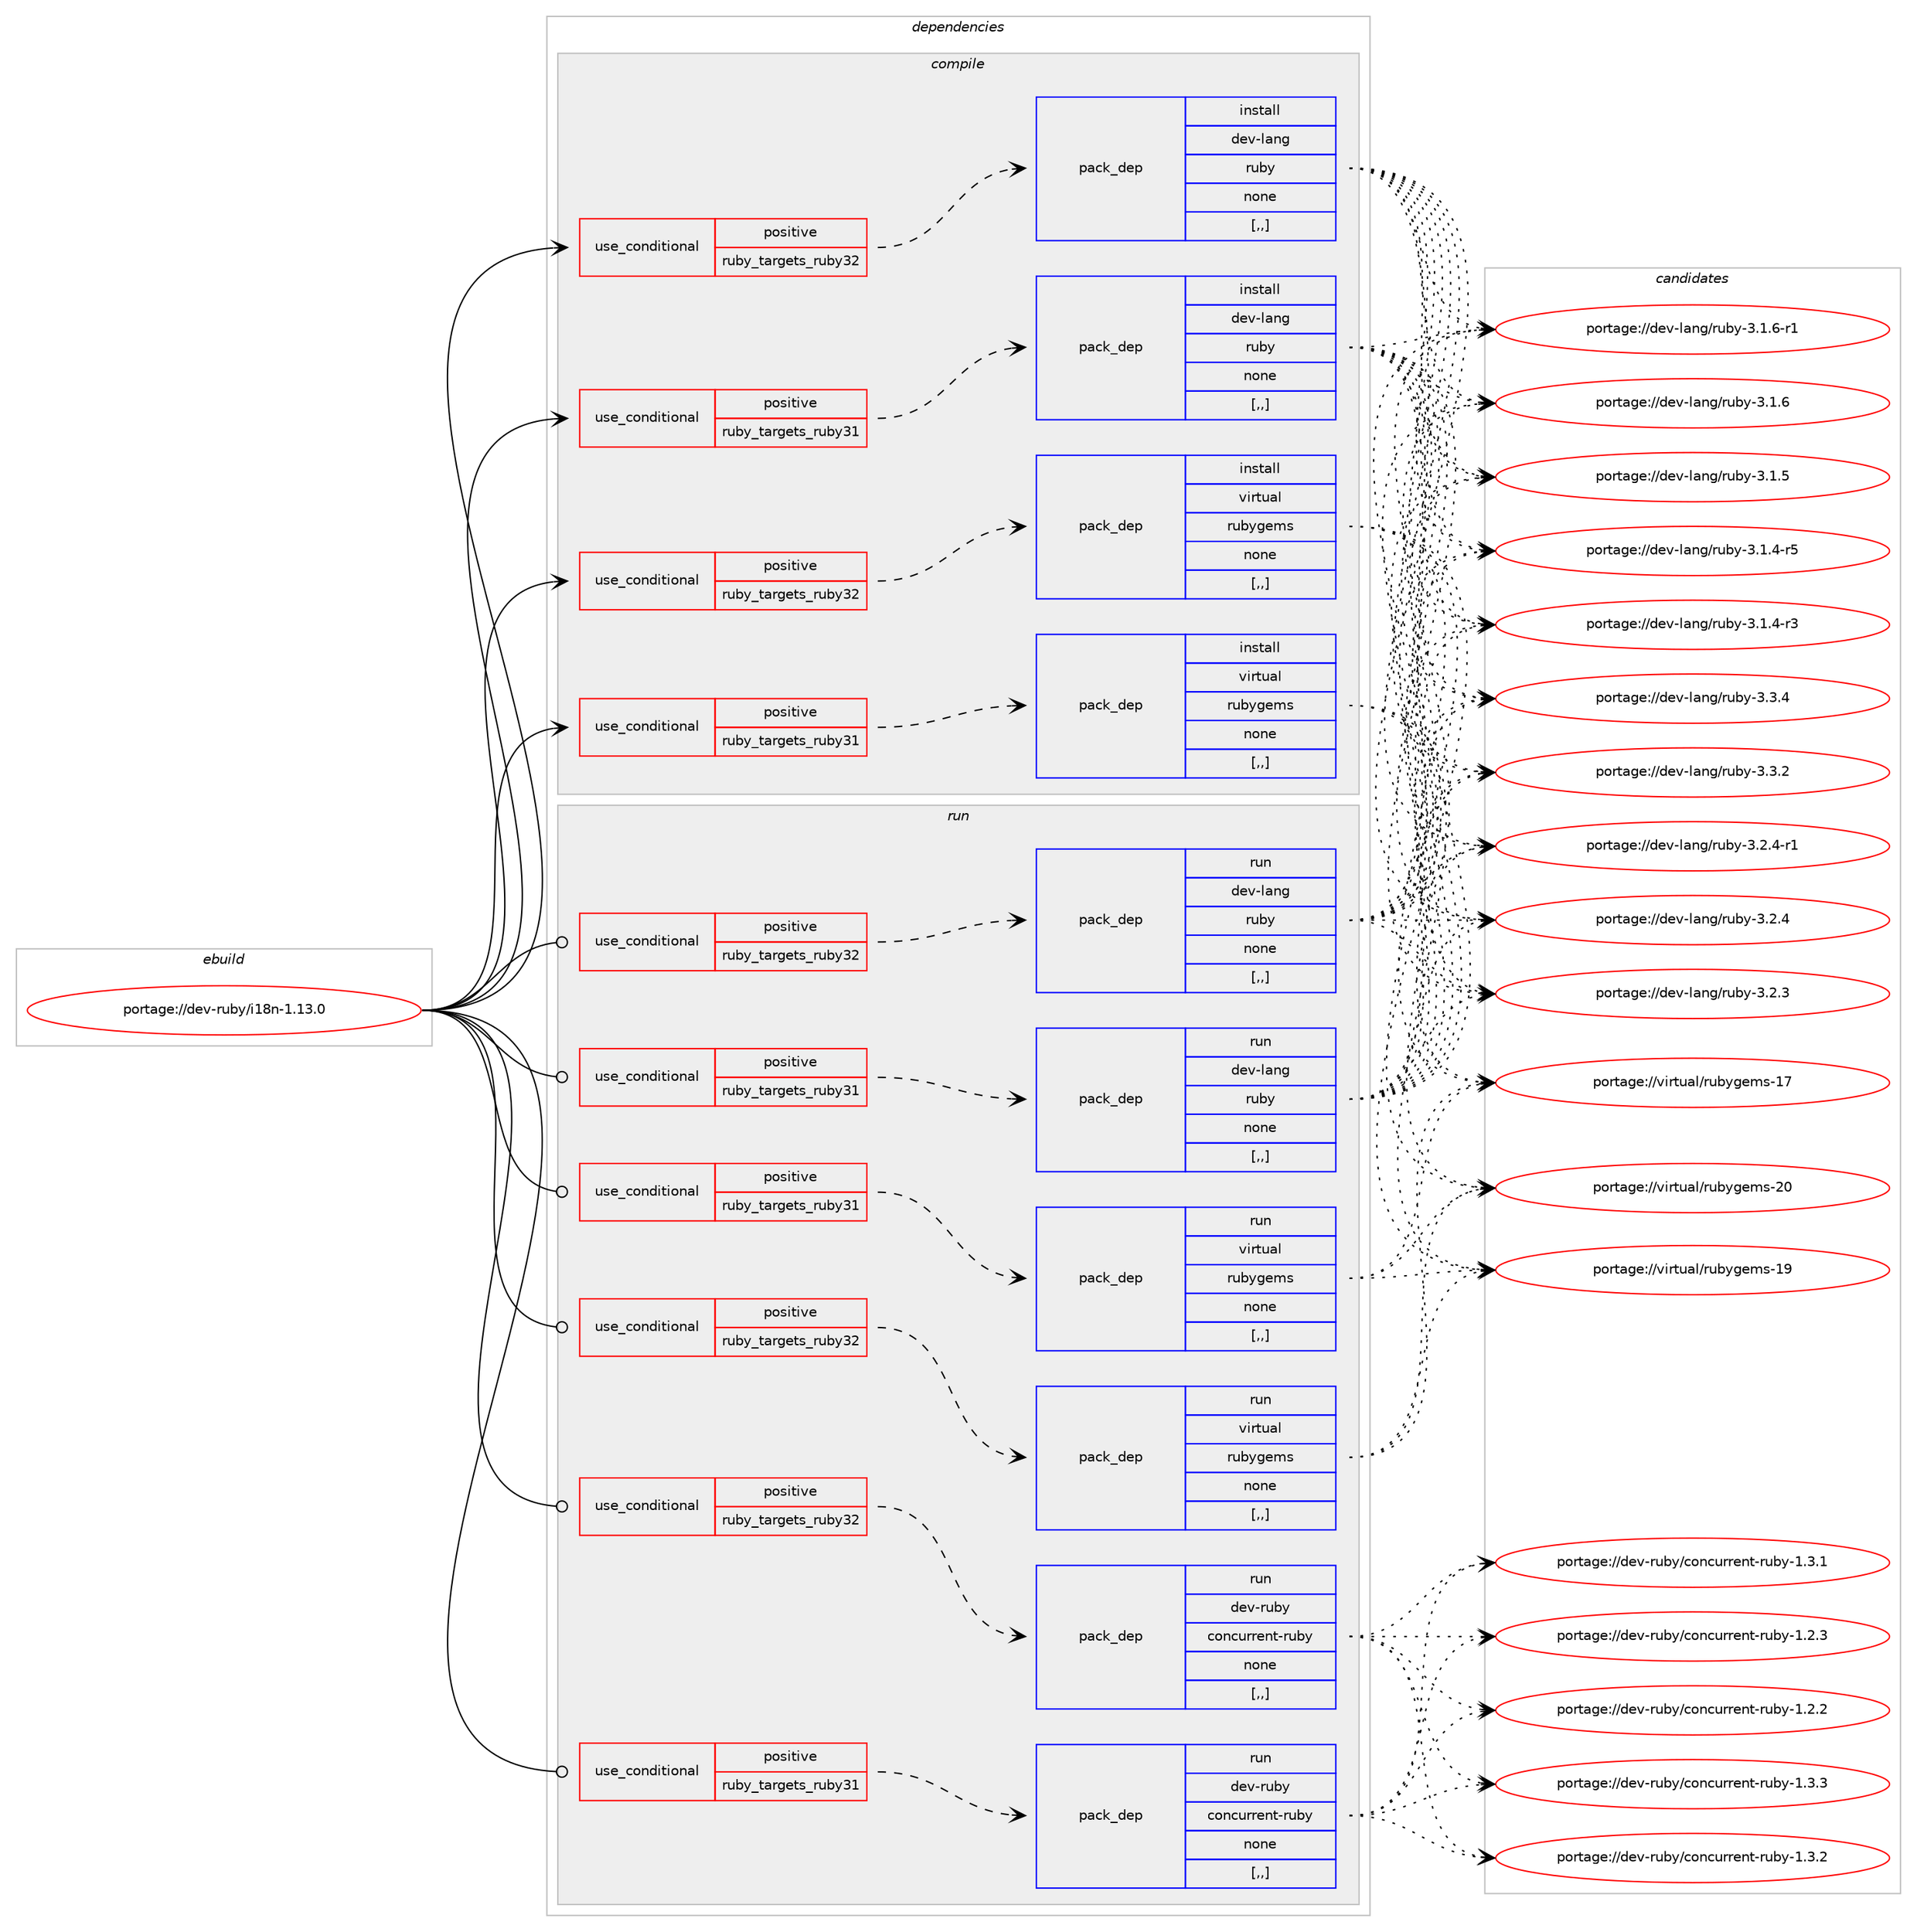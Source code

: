 digraph prolog {

# *************
# Graph options
# *************

newrank=true;
concentrate=true;
compound=true;
graph [rankdir=LR,fontname=Helvetica,fontsize=10,ranksep=1.5];#, ranksep=2.5, nodesep=0.2];
edge  [arrowhead=vee];
node  [fontname=Helvetica,fontsize=10];

# **********
# The ebuild
# **********

subgraph cluster_leftcol {
color=gray;
label=<<i>ebuild</i>>;
id [label="portage://dev-ruby/i18n-1.13.0", color=red, width=4, href="../dev-ruby/i18n-1.13.0.svg"];
}

# ****************
# The dependencies
# ****************

subgraph cluster_midcol {
color=gray;
label=<<i>dependencies</i>>;
subgraph cluster_compile {
fillcolor="#eeeeee";
style=filled;
label=<<i>compile</i>>;
subgraph cond48984 {
dependency186333 [label=<<TABLE BORDER="0" CELLBORDER="1" CELLSPACING="0" CELLPADDING="4"><TR><TD ROWSPAN="3" CELLPADDING="10">use_conditional</TD></TR><TR><TD>positive</TD></TR><TR><TD>ruby_targets_ruby31</TD></TR></TABLE>>, shape=none, color=red];
subgraph pack136017 {
dependency186334 [label=<<TABLE BORDER="0" CELLBORDER="1" CELLSPACING="0" CELLPADDING="4" WIDTH="220"><TR><TD ROWSPAN="6" CELLPADDING="30">pack_dep</TD></TR><TR><TD WIDTH="110">install</TD></TR><TR><TD>dev-lang</TD></TR><TR><TD>ruby</TD></TR><TR><TD>none</TD></TR><TR><TD>[,,]</TD></TR></TABLE>>, shape=none, color=blue];
}
dependency186333:e -> dependency186334:w [weight=20,style="dashed",arrowhead="vee"];
}
id:e -> dependency186333:w [weight=20,style="solid",arrowhead="vee"];
subgraph cond48985 {
dependency186335 [label=<<TABLE BORDER="0" CELLBORDER="1" CELLSPACING="0" CELLPADDING="4"><TR><TD ROWSPAN="3" CELLPADDING="10">use_conditional</TD></TR><TR><TD>positive</TD></TR><TR><TD>ruby_targets_ruby31</TD></TR></TABLE>>, shape=none, color=red];
subgraph pack136018 {
dependency186336 [label=<<TABLE BORDER="0" CELLBORDER="1" CELLSPACING="0" CELLPADDING="4" WIDTH="220"><TR><TD ROWSPAN="6" CELLPADDING="30">pack_dep</TD></TR><TR><TD WIDTH="110">install</TD></TR><TR><TD>virtual</TD></TR><TR><TD>rubygems</TD></TR><TR><TD>none</TD></TR><TR><TD>[,,]</TD></TR></TABLE>>, shape=none, color=blue];
}
dependency186335:e -> dependency186336:w [weight=20,style="dashed",arrowhead="vee"];
}
id:e -> dependency186335:w [weight=20,style="solid",arrowhead="vee"];
subgraph cond48986 {
dependency186337 [label=<<TABLE BORDER="0" CELLBORDER="1" CELLSPACING="0" CELLPADDING="4"><TR><TD ROWSPAN="3" CELLPADDING="10">use_conditional</TD></TR><TR><TD>positive</TD></TR><TR><TD>ruby_targets_ruby32</TD></TR></TABLE>>, shape=none, color=red];
subgraph pack136019 {
dependency186338 [label=<<TABLE BORDER="0" CELLBORDER="1" CELLSPACING="0" CELLPADDING="4" WIDTH="220"><TR><TD ROWSPAN="6" CELLPADDING="30">pack_dep</TD></TR><TR><TD WIDTH="110">install</TD></TR><TR><TD>dev-lang</TD></TR><TR><TD>ruby</TD></TR><TR><TD>none</TD></TR><TR><TD>[,,]</TD></TR></TABLE>>, shape=none, color=blue];
}
dependency186337:e -> dependency186338:w [weight=20,style="dashed",arrowhead="vee"];
}
id:e -> dependency186337:w [weight=20,style="solid",arrowhead="vee"];
subgraph cond48987 {
dependency186339 [label=<<TABLE BORDER="0" CELLBORDER="1" CELLSPACING="0" CELLPADDING="4"><TR><TD ROWSPAN="3" CELLPADDING="10">use_conditional</TD></TR><TR><TD>positive</TD></TR><TR><TD>ruby_targets_ruby32</TD></TR></TABLE>>, shape=none, color=red];
subgraph pack136020 {
dependency186340 [label=<<TABLE BORDER="0" CELLBORDER="1" CELLSPACING="0" CELLPADDING="4" WIDTH="220"><TR><TD ROWSPAN="6" CELLPADDING="30">pack_dep</TD></TR><TR><TD WIDTH="110">install</TD></TR><TR><TD>virtual</TD></TR><TR><TD>rubygems</TD></TR><TR><TD>none</TD></TR><TR><TD>[,,]</TD></TR></TABLE>>, shape=none, color=blue];
}
dependency186339:e -> dependency186340:w [weight=20,style="dashed",arrowhead="vee"];
}
id:e -> dependency186339:w [weight=20,style="solid",arrowhead="vee"];
}
subgraph cluster_compileandrun {
fillcolor="#eeeeee";
style=filled;
label=<<i>compile and run</i>>;
}
subgraph cluster_run {
fillcolor="#eeeeee";
style=filled;
label=<<i>run</i>>;
subgraph cond48988 {
dependency186341 [label=<<TABLE BORDER="0" CELLBORDER="1" CELLSPACING="0" CELLPADDING="4"><TR><TD ROWSPAN="3" CELLPADDING="10">use_conditional</TD></TR><TR><TD>positive</TD></TR><TR><TD>ruby_targets_ruby31</TD></TR></TABLE>>, shape=none, color=red];
subgraph pack136021 {
dependency186342 [label=<<TABLE BORDER="0" CELLBORDER="1" CELLSPACING="0" CELLPADDING="4" WIDTH="220"><TR><TD ROWSPAN="6" CELLPADDING="30">pack_dep</TD></TR><TR><TD WIDTH="110">run</TD></TR><TR><TD>dev-lang</TD></TR><TR><TD>ruby</TD></TR><TR><TD>none</TD></TR><TR><TD>[,,]</TD></TR></TABLE>>, shape=none, color=blue];
}
dependency186341:e -> dependency186342:w [weight=20,style="dashed",arrowhead="vee"];
}
id:e -> dependency186341:w [weight=20,style="solid",arrowhead="odot"];
subgraph cond48989 {
dependency186343 [label=<<TABLE BORDER="0" CELLBORDER="1" CELLSPACING="0" CELLPADDING="4"><TR><TD ROWSPAN="3" CELLPADDING="10">use_conditional</TD></TR><TR><TD>positive</TD></TR><TR><TD>ruby_targets_ruby31</TD></TR></TABLE>>, shape=none, color=red];
subgraph pack136022 {
dependency186344 [label=<<TABLE BORDER="0" CELLBORDER="1" CELLSPACING="0" CELLPADDING="4" WIDTH="220"><TR><TD ROWSPAN="6" CELLPADDING="30">pack_dep</TD></TR><TR><TD WIDTH="110">run</TD></TR><TR><TD>dev-ruby</TD></TR><TR><TD>concurrent-ruby</TD></TR><TR><TD>none</TD></TR><TR><TD>[,,]</TD></TR></TABLE>>, shape=none, color=blue];
}
dependency186343:e -> dependency186344:w [weight=20,style="dashed",arrowhead="vee"];
}
id:e -> dependency186343:w [weight=20,style="solid",arrowhead="odot"];
subgraph cond48990 {
dependency186345 [label=<<TABLE BORDER="0" CELLBORDER="1" CELLSPACING="0" CELLPADDING="4"><TR><TD ROWSPAN="3" CELLPADDING="10">use_conditional</TD></TR><TR><TD>positive</TD></TR><TR><TD>ruby_targets_ruby31</TD></TR></TABLE>>, shape=none, color=red];
subgraph pack136023 {
dependency186346 [label=<<TABLE BORDER="0" CELLBORDER="1" CELLSPACING="0" CELLPADDING="4" WIDTH="220"><TR><TD ROWSPAN="6" CELLPADDING="30">pack_dep</TD></TR><TR><TD WIDTH="110">run</TD></TR><TR><TD>virtual</TD></TR><TR><TD>rubygems</TD></TR><TR><TD>none</TD></TR><TR><TD>[,,]</TD></TR></TABLE>>, shape=none, color=blue];
}
dependency186345:e -> dependency186346:w [weight=20,style="dashed",arrowhead="vee"];
}
id:e -> dependency186345:w [weight=20,style="solid",arrowhead="odot"];
subgraph cond48991 {
dependency186347 [label=<<TABLE BORDER="0" CELLBORDER="1" CELLSPACING="0" CELLPADDING="4"><TR><TD ROWSPAN="3" CELLPADDING="10">use_conditional</TD></TR><TR><TD>positive</TD></TR><TR><TD>ruby_targets_ruby32</TD></TR></TABLE>>, shape=none, color=red];
subgraph pack136024 {
dependency186348 [label=<<TABLE BORDER="0" CELLBORDER="1" CELLSPACING="0" CELLPADDING="4" WIDTH="220"><TR><TD ROWSPAN="6" CELLPADDING="30">pack_dep</TD></TR><TR><TD WIDTH="110">run</TD></TR><TR><TD>dev-lang</TD></TR><TR><TD>ruby</TD></TR><TR><TD>none</TD></TR><TR><TD>[,,]</TD></TR></TABLE>>, shape=none, color=blue];
}
dependency186347:e -> dependency186348:w [weight=20,style="dashed",arrowhead="vee"];
}
id:e -> dependency186347:w [weight=20,style="solid",arrowhead="odot"];
subgraph cond48992 {
dependency186349 [label=<<TABLE BORDER="0" CELLBORDER="1" CELLSPACING="0" CELLPADDING="4"><TR><TD ROWSPAN="3" CELLPADDING="10">use_conditional</TD></TR><TR><TD>positive</TD></TR><TR><TD>ruby_targets_ruby32</TD></TR></TABLE>>, shape=none, color=red];
subgraph pack136025 {
dependency186350 [label=<<TABLE BORDER="0" CELLBORDER="1" CELLSPACING="0" CELLPADDING="4" WIDTH="220"><TR><TD ROWSPAN="6" CELLPADDING="30">pack_dep</TD></TR><TR><TD WIDTH="110">run</TD></TR><TR><TD>dev-ruby</TD></TR><TR><TD>concurrent-ruby</TD></TR><TR><TD>none</TD></TR><TR><TD>[,,]</TD></TR></TABLE>>, shape=none, color=blue];
}
dependency186349:e -> dependency186350:w [weight=20,style="dashed",arrowhead="vee"];
}
id:e -> dependency186349:w [weight=20,style="solid",arrowhead="odot"];
subgraph cond48993 {
dependency186351 [label=<<TABLE BORDER="0" CELLBORDER="1" CELLSPACING="0" CELLPADDING="4"><TR><TD ROWSPAN="3" CELLPADDING="10">use_conditional</TD></TR><TR><TD>positive</TD></TR><TR><TD>ruby_targets_ruby32</TD></TR></TABLE>>, shape=none, color=red];
subgraph pack136026 {
dependency186352 [label=<<TABLE BORDER="0" CELLBORDER="1" CELLSPACING="0" CELLPADDING="4" WIDTH="220"><TR><TD ROWSPAN="6" CELLPADDING="30">pack_dep</TD></TR><TR><TD WIDTH="110">run</TD></TR><TR><TD>virtual</TD></TR><TR><TD>rubygems</TD></TR><TR><TD>none</TD></TR><TR><TD>[,,]</TD></TR></TABLE>>, shape=none, color=blue];
}
dependency186351:e -> dependency186352:w [weight=20,style="dashed",arrowhead="vee"];
}
id:e -> dependency186351:w [weight=20,style="solid",arrowhead="odot"];
}
}

# **************
# The candidates
# **************

subgraph cluster_choices {
rank=same;
color=gray;
label=<<i>candidates</i>>;

subgraph choice136017 {
color=black;
nodesep=1;
choice10010111845108971101034711411798121455146514652 [label="portage://dev-lang/ruby-3.3.4", color=red, width=4,href="../dev-lang/ruby-3.3.4.svg"];
choice10010111845108971101034711411798121455146514650 [label="portage://dev-lang/ruby-3.3.2", color=red, width=4,href="../dev-lang/ruby-3.3.2.svg"];
choice100101118451089711010347114117981214551465046524511449 [label="portage://dev-lang/ruby-3.2.4-r1", color=red, width=4,href="../dev-lang/ruby-3.2.4-r1.svg"];
choice10010111845108971101034711411798121455146504652 [label="portage://dev-lang/ruby-3.2.4", color=red, width=4,href="../dev-lang/ruby-3.2.4.svg"];
choice10010111845108971101034711411798121455146504651 [label="portage://dev-lang/ruby-3.2.3", color=red, width=4,href="../dev-lang/ruby-3.2.3.svg"];
choice100101118451089711010347114117981214551464946544511449 [label="portage://dev-lang/ruby-3.1.6-r1", color=red, width=4,href="../dev-lang/ruby-3.1.6-r1.svg"];
choice10010111845108971101034711411798121455146494654 [label="portage://dev-lang/ruby-3.1.6", color=red, width=4,href="../dev-lang/ruby-3.1.6.svg"];
choice10010111845108971101034711411798121455146494653 [label="portage://dev-lang/ruby-3.1.5", color=red, width=4,href="../dev-lang/ruby-3.1.5.svg"];
choice100101118451089711010347114117981214551464946524511453 [label="portage://dev-lang/ruby-3.1.4-r5", color=red, width=4,href="../dev-lang/ruby-3.1.4-r5.svg"];
choice100101118451089711010347114117981214551464946524511451 [label="portage://dev-lang/ruby-3.1.4-r3", color=red, width=4,href="../dev-lang/ruby-3.1.4-r3.svg"];
dependency186334:e -> choice10010111845108971101034711411798121455146514652:w [style=dotted,weight="100"];
dependency186334:e -> choice10010111845108971101034711411798121455146514650:w [style=dotted,weight="100"];
dependency186334:e -> choice100101118451089711010347114117981214551465046524511449:w [style=dotted,weight="100"];
dependency186334:e -> choice10010111845108971101034711411798121455146504652:w [style=dotted,weight="100"];
dependency186334:e -> choice10010111845108971101034711411798121455146504651:w [style=dotted,weight="100"];
dependency186334:e -> choice100101118451089711010347114117981214551464946544511449:w [style=dotted,weight="100"];
dependency186334:e -> choice10010111845108971101034711411798121455146494654:w [style=dotted,weight="100"];
dependency186334:e -> choice10010111845108971101034711411798121455146494653:w [style=dotted,weight="100"];
dependency186334:e -> choice100101118451089711010347114117981214551464946524511453:w [style=dotted,weight="100"];
dependency186334:e -> choice100101118451089711010347114117981214551464946524511451:w [style=dotted,weight="100"];
}
subgraph choice136018 {
color=black;
nodesep=1;
choice118105114116117971084711411798121103101109115455048 [label="portage://virtual/rubygems-20", color=red, width=4,href="../virtual/rubygems-20.svg"];
choice118105114116117971084711411798121103101109115454957 [label="portage://virtual/rubygems-19", color=red, width=4,href="../virtual/rubygems-19.svg"];
choice118105114116117971084711411798121103101109115454955 [label="portage://virtual/rubygems-17", color=red, width=4,href="../virtual/rubygems-17.svg"];
dependency186336:e -> choice118105114116117971084711411798121103101109115455048:w [style=dotted,weight="100"];
dependency186336:e -> choice118105114116117971084711411798121103101109115454957:w [style=dotted,weight="100"];
dependency186336:e -> choice118105114116117971084711411798121103101109115454955:w [style=dotted,weight="100"];
}
subgraph choice136019 {
color=black;
nodesep=1;
choice10010111845108971101034711411798121455146514652 [label="portage://dev-lang/ruby-3.3.4", color=red, width=4,href="../dev-lang/ruby-3.3.4.svg"];
choice10010111845108971101034711411798121455146514650 [label="portage://dev-lang/ruby-3.3.2", color=red, width=4,href="../dev-lang/ruby-3.3.2.svg"];
choice100101118451089711010347114117981214551465046524511449 [label="portage://dev-lang/ruby-3.2.4-r1", color=red, width=4,href="../dev-lang/ruby-3.2.4-r1.svg"];
choice10010111845108971101034711411798121455146504652 [label="portage://dev-lang/ruby-3.2.4", color=red, width=4,href="../dev-lang/ruby-3.2.4.svg"];
choice10010111845108971101034711411798121455146504651 [label="portage://dev-lang/ruby-3.2.3", color=red, width=4,href="../dev-lang/ruby-3.2.3.svg"];
choice100101118451089711010347114117981214551464946544511449 [label="portage://dev-lang/ruby-3.1.6-r1", color=red, width=4,href="../dev-lang/ruby-3.1.6-r1.svg"];
choice10010111845108971101034711411798121455146494654 [label="portage://dev-lang/ruby-3.1.6", color=red, width=4,href="../dev-lang/ruby-3.1.6.svg"];
choice10010111845108971101034711411798121455146494653 [label="portage://dev-lang/ruby-3.1.5", color=red, width=4,href="../dev-lang/ruby-3.1.5.svg"];
choice100101118451089711010347114117981214551464946524511453 [label="portage://dev-lang/ruby-3.1.4-r5", color=red, width=4,href="../dev-lang/ruby-3.1.4-r5.svg"];
choice100101118451089711010347114117981214551464946524511451 [label="portage://dev-lang/ruby-3.1.4-r3", color=red, width=4,href="../dev-lang/ruby-3.1.4-r3.svg"];
dependency186338:e -> choice10010111845108971101034711411798121455146514652:w [style=dotted,weight="100"];
dependency186338:e -> choice10010111845108971101034711411798121455146514650:w [style=dotted,weight="100"];
dependency186338:e -> choice100101118451089711010347114117981214551465046524511449:w [style=dotted,weight="100"];
dependency186338:e -> choice10010111845108971101034711411798121455146504652:w [style=dotted,weight="100"];
dependency186338:e -> choice10010111845108971101034711411798121455146504651:w [style=dotted,weight="100"];
dependency186338:e -> choice100101118451089711010347114117981214551464946544511449:w [style=dotted,weight="100"];
dependency186338:e -> choice10010111845108971101034711411798121455146494654:w [style=dotted,weight="100"];
dependency186338:e -> choice10010111845108971101034711411798121455146494653:w [style=dotted,weight="100"];
dependency186338:e -> choice100101118451089711010347114117981214551464946524511453:w [style=dotted,weight="100"];
dependency186338:e -> choice100101118451089711010347114117981214551464946524511451:w [style=dotted,weight="100"];
}
subgraph choice136020 {
color=black;
nodesep=1;
choice118105114116117971084711411798121103101109115455048 [label="portage://virtual/rubygems-20", color=red, width=4,href="../virtual/rubygems-20.svg"];
choice118105114116117971084711411798121103101109115454957 [label="portage://virtual/rubygems-19", color=red, width=4,href="../virtual/rubygems-19.svg"];
choice118105114116117971084711411798121103101109115454955 [label="portage://virtual/rubygems-17", color=red, width=4,href="../virtual/rubygems-17.svg"];
dependency186340:e -> choice118105114116117971084711411798121103101109115455048:w [style=dotted,weight="100"];
dependency186340:e -> choice118105114116117971084711411798121103101109115454957:w [style=dotted,weight="100"];
dependency186340:e -> choice118105114116117971084711411798121103101109115454955:w [style=dotted,weight="100"];
}
subgraph choice136021 {
color=black;
nodesep=1;
choice10010111845108971101034711411798121455146514652 [label="portage://dev-lang/ruby-3.3.4", color=red, width=4,href="../dev-lang/ruby-3.3.4.svg"];
choice10010111845108971101034711411798121455146514650 [label="portage://dev-lang/ruby-3.3.2", color=red, width=4,href="../dev-lang/ruby-3.3.2.svg"];
choice100101118451089711010347114117981214551465046524511449 [label="portage://dev-lang/ruby-3.2.4-r1", color=red, width=4,href="../dev-lang/ruby-3.2.4-r1.svg"];
choice10010111845108971101034711411798121455146504652 [label="portage://dev-lang/ruby-3.2.4", color=red, width=4,href="../dev-lang/ruby-3.2.4.svg"];
choice10010111845108971101034711411798121455146504651 [label="portage://dev-lang/ruby-3.2.3", color=red, width=4,href="../dev-lang/ruby-3.2.3.svg"];
choice100101118451089711010347114117981214551464946544511449 [label="portage://dev-lang/ruby-3.1.6-r1", color=red, width=4,href="../dev-lang/ruby-3.1.6-r1.svg"];
choice10010111845108971101034711411798121455146494654 [label="portage://dev-lang/ruby-3.1.6", color=red, width=4,href="../dev-lang/ruby-3.1.6.svg"];
choice10010111845108971101034711411798121455146494653 [label="portage://dev-lang/ruby-3.1.5", color=red, width=4,href="../dev-lang/ruby-3.1.5.svg"];
choice100101118451089711010347114117981214551464946524511453 [label="portage://dev-lang/ruby-3.1.4-r5", color=red, width=4,href="../dev-lang/ruby-3.1.4-r5.svg"];
choice100101118451089711010347114117981214551464946524511451 [label="portage://dev-lang/ruby-3.1.4-r3", color=red, width=4,href="../dev-lang/ruby-3.1.4-r3.svg"];
dependency186342:e -> choice10010111845108971101034711411798121455146514652:w [style=dotted,weight="100"];
dependency186342:e -> choice10010111845108971101034711411798121455146514650:w [style=dotted,weight="100"];
dependency186342:e -> choice100101118451089711010347114117981214551465046524511449:w [style=dotted,weight="100"];
dependency186342:e -> choice10010111845108971101034711411798121455146504652:w [style=dotted,weight="100"];
dependency186342:e -> choice10010111845108971101034711411798121455146504651:w [style=dotted,weight="100"];
dependency186342:e -> choice100101118451089711010347114117981214551464946544511449:w [style=dotted,weight="100"];
dependency186342:e -> choice10010111845108971101034711411798121455146494654:w [style=dotted,weight="100"];
dependency186342:e -> choice10010111845108971101034711411798121455146494653:w [style=dotted,weight="100"];
dependency186342:e -> choice100101118451089711010347114117981214551464946524511453:w [style=dotted,weight="100"];
dependency186342:e -> choice100101118451089711010347114117981214551464946524511451:w [style=dotted,weight="100"];
}
subgraph choice136022 {
color=black;
nodesep=1;
choice10010111845114117981214799111110991171141141011101164511411798121454946514651 [label="portage://dev-ruby/concurrent-ruby-1.3.3", color=red, width=4,href="../dev-ruby/concurrent-ruby-1.3.3.svg"];
choice10010111845114117981214799111110991171141141011101164511411798121454946514650 [label="portage://dev-ruby/concurrent-ruby-1.3.2", color=red, width=4,href="../dev-ruby/concurrent-ruby-1.3.2.svg"];
choice10010111845114117981214799111110991171141141011101164511411798121454946514649 [label="portage://dev-ruby/concurrent-ruby-1.3.1", color=red, width=4,href="../dev-ruby/concurrent-ruby-1.3.1.svg"];
choice10010111845114117981214799111110991171141141011101164511411798121454946504651 [label="portage://dev-ruby/concurrent-ruby-1.2.3", color=red, width=4,href="../dev-ruby/concurrent-ruby-1.2.3.svg"];
choice10010111845114117981214799111110991171141141011101164511411798121454946504650 [label="portage://dev-ruby/concurrent-ruby-1.2.2", color=red, width=4,href="../dev-ruby/concurrent-ruby-1.2.2.svg"];
dependency186344:e -> choice10010111845114117981214799111110991171141141011101164511411798121454946514651:w [style=dotted,weight="100"];
dependency186344:e -> choice10010111845114117981214799111110991171141141011101164511411798121454946514650:w [style=dotted,weight="100"];
dependency186344:e -> choice10010111845114117981214799111110991171141141011101164511411798121454946514649:w [style=dotted,weight="100"];
dependency186344:e -> choice10010111845114117981214799111110991171141141011101164511411798121454946504651:w [style=dotted,weight="100"];
dependency186344:e -> choice10010111845114117981214799111110991171141141011101164511411798121454946504650:w [style=dotted,weight="100"];
}
subgraph choice136023 {
color=black;
nodesep=1;
choice118105114116117971084711411798121103101109115455048 [label="portage://virtual/rubygems-20", color=red, width=4,href="../virtual/rubygems-20.svg"];
choice118105114116117971084711411798121103101109115454957 [label="portage://virtual/rubygems-19", color=red, width=4,href="../virtual/rubygems-19.svg"];
choice118105114116117971084711411798121103101109115454955 [label="portage://virtual/rubygems-17", color=red, width=4,href="../virtual/rubygems-17.svg"];
dependency186346:e -> choice118105114116117971084711411798121103101109115455048:w [style=dotted,weight="100"];
dependency186346:e -> choice118105114116117971084711411798121103101109115454957:w [style=dotted,weight="100"];
dependency186346:e -> choice118105114116117971084711411798121103101109115454955:w [style=dotted,weight="100"];
}
subgraph choice136024 {
color=black;
nodesep=1;
choice10010111845108971101034711411798121455146514652 [label="portage://dev-lang/ruby-3.3.4", color=red, width=4,href="../dev-lang/ruby-3.3.4.svg"];
choice10010111845108971101034711411798121455146514650 [label="portage://dev-lang/ruby-3.3.2", color=red, width=4,href="../dev-lang/ruby-3.3.2.svg"];
choice100101118451089711010347114117981214551465046524511449 [label="portage://dev-lang/ruby-3.2.4-r1", color=red, width=4,href="../dev-lang/ruby-3.2.4-r1.svg"];
choice10010111845108971101034711411798121455146504652 [label="portage://dev-lang/ruby-3.2.4", color=red, width=4,href="../dev-lang/ruby-3.2.4.svg"];
choice10010111845108971101034711411798121455146504651 [label="portage://dev-lang/ruby-3.2.3", color=red, width=4,href="../dev-lang/ruby-3.2.3.svg"];
choice100101118451089711010347114117981214551464946544511449 [label="portage://dev-lang/ruby-3.1.6-r1", color=red, width=4,href="../dev-lang/ruby-3.1.6-r1.svg"];
choice10010111845108971101034711411798121455146494654 [label="portage://dev-lang/ruby-3.1.6", color=red, width=4,href="../dev-lang/ruby-3.1.6.svg"];
choice10010111845108971101034711411798121455146494653 [label="portage://dev-lang/ruby-3.1.5", color=red, width=4,href="../dev-lang/ruby-3.1.5.svg"];
choice100101118451089711010347114117981214551464946524511453 [label="portage://dev-lang/ruby-3.1.4-r5", color=red, width=4,href="../dev-lang/ruby-3.1.4-r5.svg"];
choice100101118451089711010347114117981214551464946524511451 [label="portage://dev-lang/ruby-3.1.4-r3", color=red, width=4,href="../dev-lang/ruby-3.1.4-r3.svg"];
dependency186348:e -> choice10010111845108971101034711411798121455146514652:w [style=dotted,weight="100"];
dependency186348:e -> choice10010111845108971101034711411798121455146514650:w [style=dotted,weight="100"];
dependency186348:e -> choice100101118451089711010347114117981214551465046524511449:w [style=dotted,weight="100"];
dependency186348:e -> choice10010111845108971101034711411798121455146504652:w [style=dotted,weight="100"];
dependency186348:e -> choice10010111845108971101034711411798121455146504651:w [style=dotted,weight="100"];
dependency186348:e -> choice100101118451089711010347114117981214551464946544511449:w [style=dotted,weight="100"];
dependency186348:e -> choice10010111845108971101034711411798121455146494654:w [style=dotted,weight="100"];
dependency186348:e -> choice10010111845108971101034711411798121455146494653:w [style=dotted,weight="100"];
dependency186348:e -> choice100101118451089711010347114117981214551464946524511453:w [style=dotted,weight="100"];
dependency186348:e -> choice100101118451089711010347114117981214551464946524511451:w [style=dotted,weight="100"];
}
subgraph choice136025 {
color=black;
nodesep=1;
choice10010111845114117981214799111110991171141141011101164511411798121454946514651 [label="portage://dev-ruby/concurrent-ruby-1.3.3", color=red, width=4,href="../dev-ruby/concurrent-ruby-1.3.3.svg"];
choice10010111845114117981214799111110991171141141011101164511411798121454946514650 [label="portage://dev-ruby/concurrent-ruby-1.3.2", color=red, width=4,href="../dev-ruby/concurrent-ruby-1.3.2.svg"];
choice10010111845114117981214799111110991171141141011101164511411798121454946514649 [label="portage://dev-ruby/concurrent-ruby-1.3.1", color=red, width=4,href="../dev-ruby/concurrent-ruby-1.3.1.svg"];
choice10010111845114117981214799111110991171141141011101164511411798121454946504651 [label="portage://dev-ruby/concurrent-ruby-1.2.3", color=red, width=4,href="../dev-ruby/concurrent-ruby-1.2.3.svg"];
choice10010111845114117981214799111110991171141141011101164511411798121454946504650 [label="portage://dev-ruby/concurrent-ruby-1.2.2", color=red, width=4,href="../dev-ruby/concurrent-ruby-1.2.2.svg"];
dependency186350:e -> choice10010111845114117981214799111110991171141141011101164511411798121454946514651:w [style=dotted,weight="100"];
dependency186350:e -> choice10010111845114117981214799111110991171141141011101164511411798121454946514650:w [style=dotted,weight="100"];
dependency186350:e -> choice10010111845114117981214799111110991171141141011101164511411798121454946514649:w [style=dotted,weight="100"];
dependency186350:e -> choice10010111845114117981214799111110991171141141011101164511411798121454946504651:w [style=dotted,weight="100"];
dependency186350:e -> choice10010111845114117981214799111110991171141141011101164511411798121454946504650:w [style=dotted,weight="100"];
}
subgraph choice136026 {
color=black;
nodesep=1;
choice118105114116117971084711411798121103101109115455048 [label="portage://virtual/rubygems-20", color=red, width=4,href="../virtual/rubygems-20.svg"];
choice118105114116117971084711411798121103101109115454957 [label="portage://virtual/rubygems-19", color=red, width=4,href="../virtual/rubygems-19.svg"];
choice118105114116117971084711411798121103101109115454955 [label="portage://virtual/rubygems-17", color=red, width=4,href="../virtual/rubygems-17.svg"];
dependency186352:e -> choice118105114116117971084711411798121103101109115455048:w [style=dotted,weight="100"];
dependency186352:e -> choice118105114116117971084711411798121103101109115454957:w [style=dotted,weight="100"];
dependency186352:e -> choice118105114116117971084711411798121103101109115454955:w [style=dotted,weight="100"];
}
}

}
